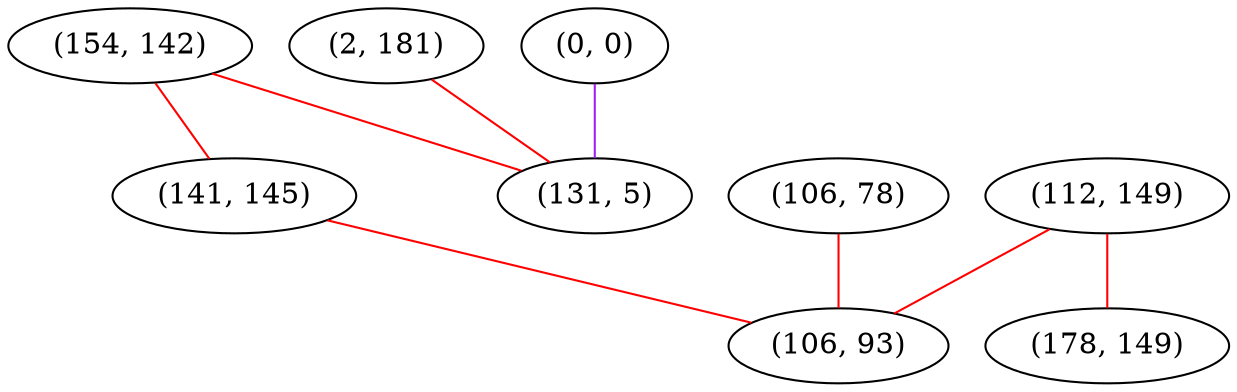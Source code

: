 graph "" {
"(154, 142)";
"(2, 181)";
"(0, 0)";
"(141, 145)";
"(106, 78)";
"(112, 149)";
"(106, 93)";
"(178, 149)";
"(131, 5)";
"(154, 142)" -- "(141, 145)"  [color=red, key=0, weight=1];
"(154, 142)" -- "(131, 5)"  [color=red, key=0, weight=1];
"(2, 181)" -- "(131, 5)"  [color=red, key=0, weight=1];
"(0, 0)" -- "(131, 5)"  [color=purple, key=0, weight=4];
"(141, 145)" -- "(106, 93)"  [color=red, key=0, weight=1];
"(106, 78)" -- "(106, 93)"  [color=red, key=0, weight=1];
"(112, 149)" -- "(106, 93)"  [color=red, key=0, weight=1];
"(112, 149)" -- "(178, 149)"  [color=red, key=0, weight=1];
}
